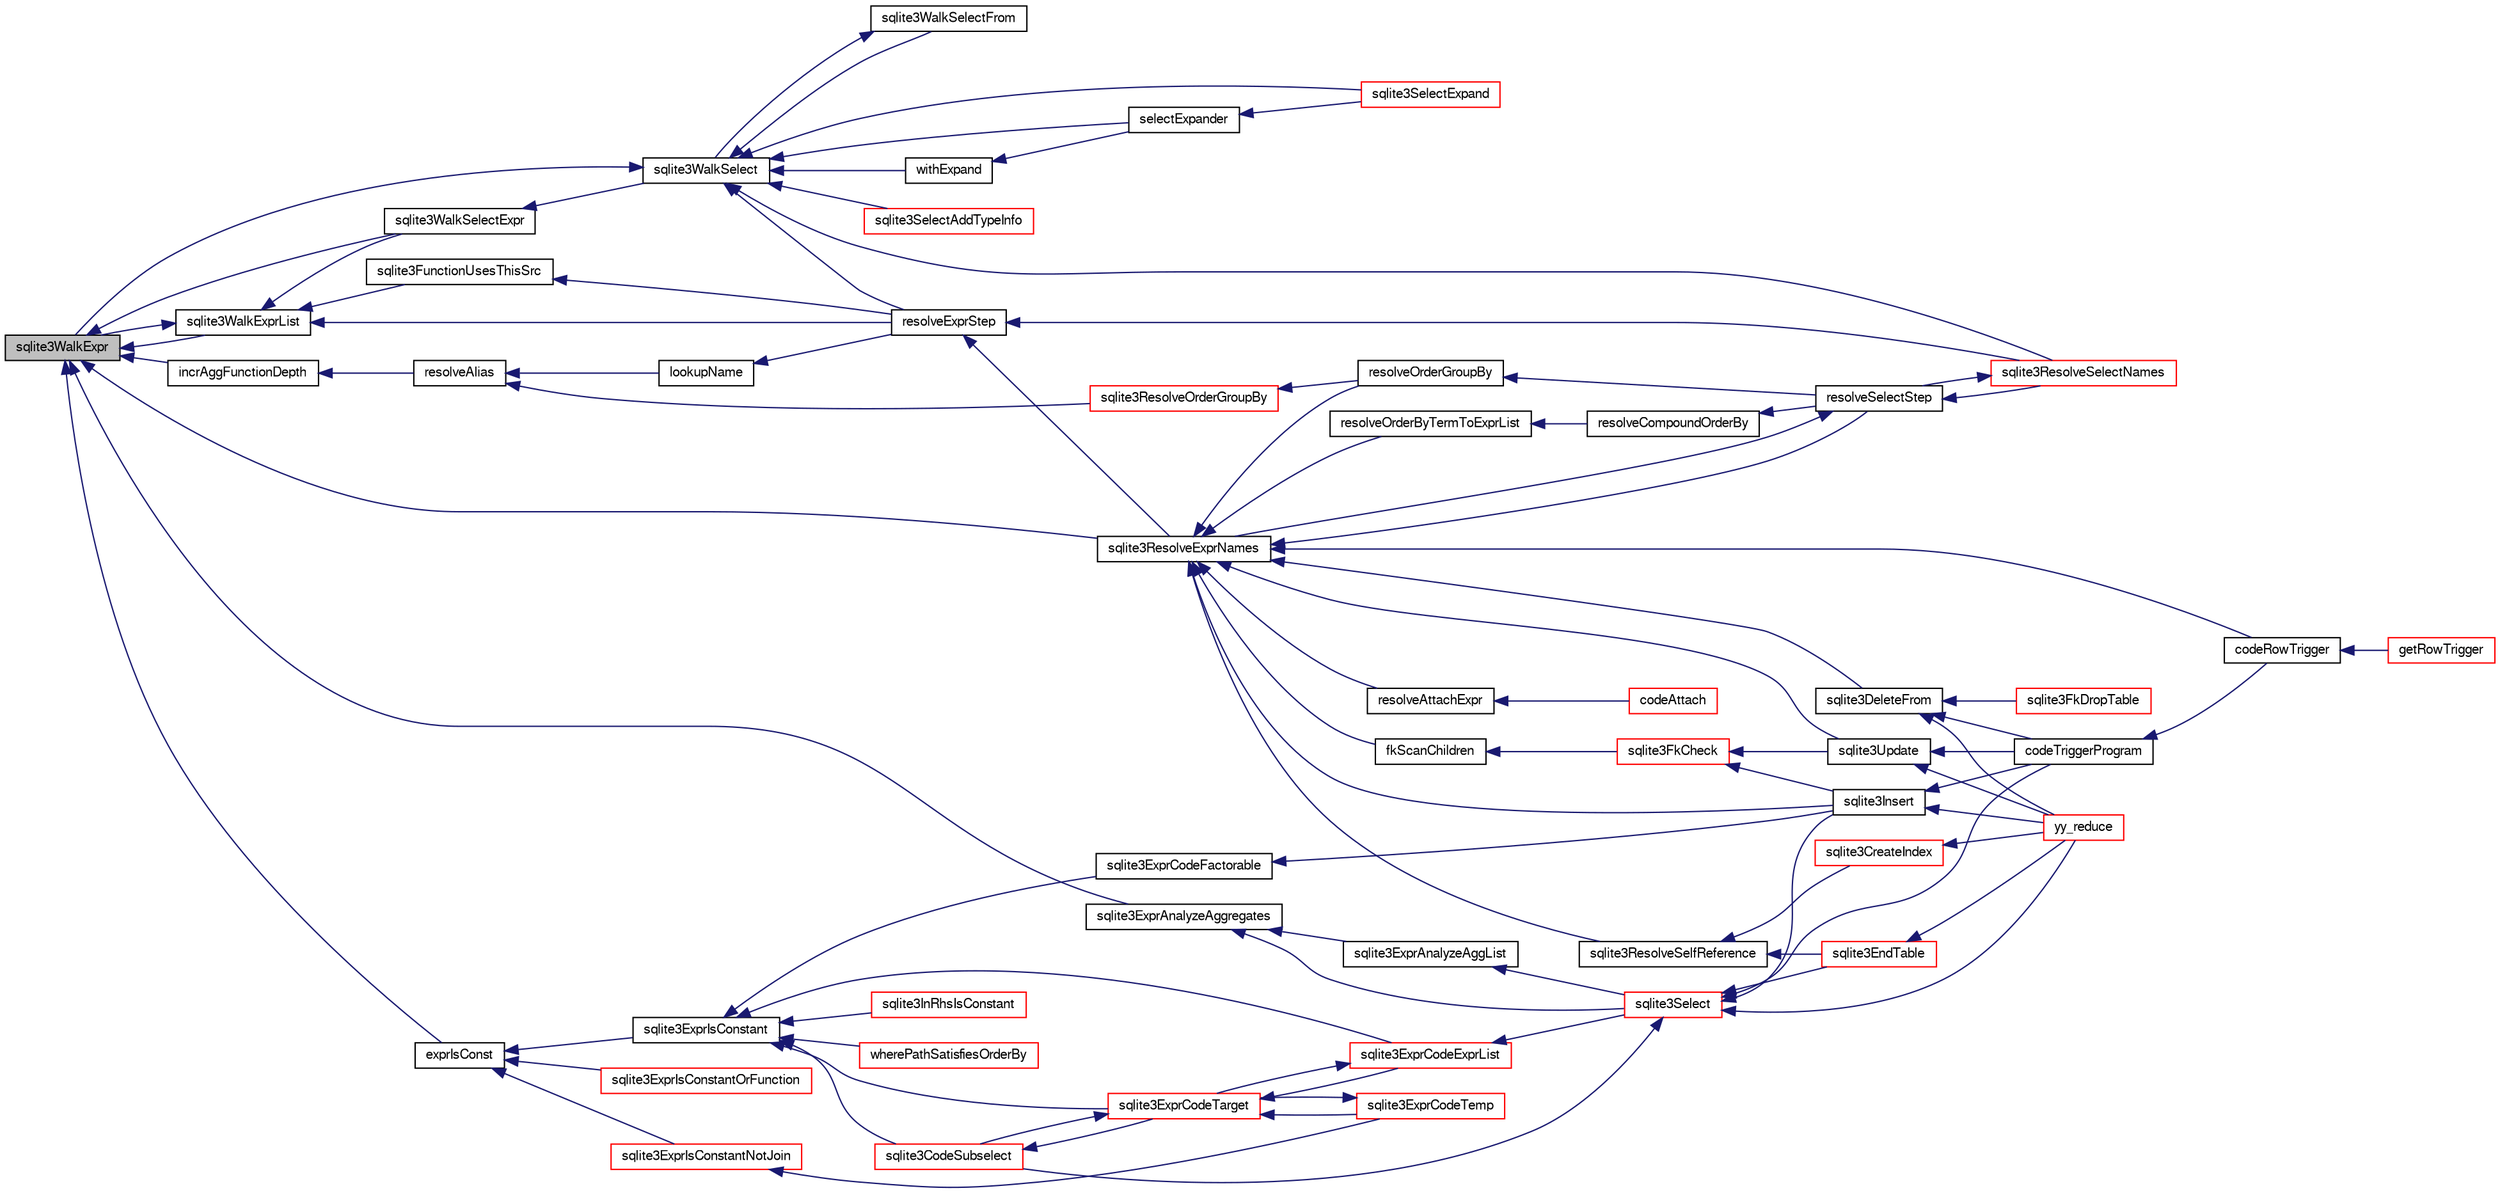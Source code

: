 digraph "sqlite3WalkExpr"
{
  edge [fontname="FreeSans",fontsize="10",labelfontname="FreeSans",labelfontsize="10"];
  node [fontname="FreeSans",fontsize="10",shape=record];
  rankdir="LR";
  Node813341 [label="sqlite3WalkExpr",height=0.2,width=0.4,color="black", fillcolor="grey75", style="filled", fontcolor="black"];
  Node813341 -> Node813342 [dir="back",color="midnightblue",fontsize="10",style="solid",fontname="FreeSans"];
  Node813342 [label="sqlite3WalkExprList",height=0.2,width=0.4,color="black", fillcolor="white", style="filled",URL="$sqlite3_8c.html#a436c8eb5cdac53ea15cd6b06645356ae"];
  Node813342 -> Node813341 [dir="back",color="midnightblue",fontsize="10",style="solid",fontname="FreeSans"];
  Node813342 -> Node813343 [dir="back",color="midnightblue",fontsize="10",style="solid",fontname="FreeSans"];
  Node813343 [label="sqlite3WalkSelectExpr",height=0.2,width=0.4,color="black", fillcolor="white", style="filled",URL="$sqlite3_8c.html#a5a2c8da5f377d9f52d96293e6b34c660"];
  Node813343 -> Node813344 [dir="back",color="midnightblue",fontsize="10",style="solid",fontname="FreeSans"];
  Node813344 [label="sqlite3WalkSelect",height=0.2,width=0.4,color="black", fillcolor="white", style="filled",URL="$sqlite3_8c.html#a7c7c772166f45c62ea98fea7bb737b63"];
  Node813344 -> Node813341 [dir="back",color="midnightblue",fontsize="10",style="solid",fontname="FreeSans"];
  Node813344 -> Node813345 [dir="back",color="midnightblue",fontsize="10",style="solid",fontname="FreeSans"];
  Node813345 [label="sqlite3WalkSelectFrom",height=0.2,width=0.4,color="black", fillcolor="white", style="filled",URL="$sqlite3_8c.html#a49a2f6da604a451e52ab3a12f588189f"];
  Node813345 -> Node813344 [dir="back",color="midnightblue",fontsize="10",style="solid",fontname="FreeSans"];
  Node813344 -> Node813346 [dir="back",color="midnightblue",fontsize="10",style="solid",fontname="FreeSans"];
  Node813346 [label="resolveExprStep",height=0.2,width=0.4,color="black", fillcolor="white", style="filled",URL="$sqlite3_8c.html#a0687a8650fd8a4ebbf5c2c5a75a8fb13"];
  Node813346 -> Node813347 [dir="back",color="midnightblue",fontsize="10",style="solid",fontname="FreeSans"];
  Node813347 [label="sqlite3ResolveExprNames",height=0.2,width=0.4,color="black", fillcolor="white", style="filled",URL="$sqlite3_8c.html#a537cf717a3f847807d3a3fd65da636ad"];
  Node813347 -> Node813348 [dir="back",color="midnightblue",fontsize="10",style="solid",fontname="FreeSans"];
  Node813348 [label="resolveOrderByTermToExprList",height=0.2,width=0.4,color="black", fillcolor="white", style="filled",URL="$sqlite3_8c.html#ac7f7eabdc769257622ad90aac3e02fe6"];
  Node813348 -> Node813349 [dir="back",color="midnightblue",fontsize="10",style="solid",fontname="FreeSans"];
  Node813349 [label="resolveCompoundOrderBy",height=0.2,width=0.4,color="black", fillcolor="white", style="filled",URL="$sqlite3_8c.html#a462c5aa49cfd6aad6a92fa60ddefc569"];
  Node813349 -> Node813350 [dir="back",color="midnightblue",fontsize="10",style="solid",fontname="FreeSans"];
  Node813350 [label="resolveSelectStep",height=0.2,width=0.4,color="black", fillcolor="white", style="filled",URL="$sqlite3_8c.html#a0b9015a9e505c63fd104dcbad672c814"];
  Node813350 -> Node813347 [dir="back",color="midnightblue",fontsize="10",style="solid",fontname="FreeSans"];
  Node813350 -> Node813351 [dir="back",color="midnightblue",fontsize="10",style="solid",fontname="FreeSans"];
  Node813351 [label="sqlite3ResolveSelectNames",height=0.2,width=0.4,color="red", fillcolor="white", style="filled",URL="$sqlite3_8c.html#a0cf10c480643b1ab9eaa02056a400734"];
  Node813351 -> Node813350 [dir="back",color="midnightblue",fontsize="10",style="solid",fontname="FreeSans"];
  Node813347 -> Node813428 [dir="back",color="midnightblue",fontsize="10",style="solid",fontname="FreeSans"];
  Node813428 [label="resolveOrderGroupBy",height=0.2,width=0.4,color="black", fillcolor="white", style="filled",URL="$sqlite3_8c.html#a4dc8ed6177a5de887eae1010992e3d00"];
  Node813428 -> Node813350 [dir="back",color="midnightblue",fontsize="10",style="solid",fontname="FreeSans"];
  Node813347 -> Node813350 [dir="back",color="midnightblue",fontsize="10",style="solid",fontname="FreeSans"];
  Node813347 -> Node813429 [dir="back",color="midnightblue",fontsize="10",style="solid",fontname="FreeSans"];
  Node813429 [label="sqlite3ResolveSelfReference",height=0.2,width=0.4,color="black", fillcolor="white", style="filled",URL="$sqlite3_8c.html#ab524095a849de78f8728167d19336094"];
  Node813429 -> Node813354 [dir="back",color="midnightblue",fontsize="10",style="solid",fontname="FreeSans"];
  Node813354 [label="sqlite3EndTable",height=0.2,width=0.4,color="red", fillcolor="white", style="filled",URL="$sqlite3_8c.html#a7b5f2c66c0f0b6f819d970ca389768b0"];
  Node813354 -> Node813356 [dir="back",color="midnightblue",fontsize="10",style="solid",fontname="FreeSans"];
  Node813356 [label="yy_reduce",height=0.2,width=0.4,color="red", fillcolor="white", style="filled",URL="$sqlite3_8c.html#a7c419a9b25711c666a9a2449ef377f14"];
  Node813429 -> Node813388 [dir="back",color="midnightblue",fontsize="10",style="solid",fontname="FreeSans"];
  Node813388 [label="sqlite3CreateIndex",height=0.2,width=0.4,color="red", fillcolor="white", style="filled",URL="$sqlite3_8c.html#a8dbe5e590ab6c58a8c45f34f7c81e825"];
  Node813388 -> Node813356 [dir="back",color="midnightblue",fontsize="10",style="solid",fontname="FreeSans"];
  Node813347 -> Node813430 [dir="back",color="midnightblue",fontsize="10",style="solid",fontname="FreeSans"];
  Node813430 [label="resolveAttachExpr",height=0.2,width=0.4,color="black", fillcolor="white", style="filled",URL="$sqlite3_8c.html#a2b0ae2ee3fae38ccc805f582a9ce38f5"];
  Node813430 -> Node813403 [dir="back",color="midnightblue",fontsize="10",style="solid",fontname="FreeSans"];
  Node813403 [label="codeAttach",height=0.2,width=0.4,color="red", fillcolor="white", style="filled",URL="$sqlite3_8c.html#ade4e9e30d828a19c191fdcb098676d5b"];
  Node813347 -> Node813361 [dir="back",color="midnightblue",fontsize="10",style="solid",fontname="FreeSans"];
  Node813361 [label="sqlite3DeleteFrom",height=0.2,width=0.4,color="black", fillcolor="white", style="filled",URL="$sqlite3_8c.html#ab9b4b45349188b49eabb23f94608a091"];
  Node813361 -> Node813362 [dir="back",color="midnightblue",fontsize="10",style="solid",fontname="FreeSans"];
  Node813362 [label="sqlite3FkDropTable",height=0.2,width=0.4,color="red", fillcolor="white", style="filled",URL="$sqlite3_8c.html#a1218c6fc74e89152ceaa4760e82f5ef9"];
  Node813361 -> Node813363 [dir="back",color="midnightblue",fontsize="10",style="solid",fontname="FreeSans"];
  Node813363 [label="codeTriggerProgram",height=0.2,width=0.4,color="black", fillcolor="white", style="filled",URL="$sqlite3_8c.html#a120801f59d9281d201d2ff4b2606836e"];
  Node813363 -> Node813364 [dir="back",color="midnightblue",fontsize="10",style="solid",fontname="FreeSans"];
  Node813364 [label="codeRowTrigger",height=0.2,width=0.4,color="black", fillcolor="white", style="filled",URL="$sqlite3_8c.html#a463cea5aaaf388b560b206570a0022fc"];
  Node813364 -> Node813365 [dir="back",color="midnightblue",fontsize="10",style="solid",fontname="FreeSans"];
  Node813365 [label="getRowTrigger",height=0.2,width=0.4,color="red", fillcolor="white", style="filled",URL="$sqlite3_8c.html#a69626ef20b540d1a2b19cf56f3f45689"];
  Node813361 -> Node813356 [dir="back",color="midnightblue",fontsize="10",style="solid",fontname="FreeSans"];
  Node813347 -> Node813397 [dir="back",color="midnightblue",fontsize="10",style="solid",fontname="FreeSans"];
  Node813397 [label="fkScanChildren",height=0.2,width=0.4,color="black", fillcolor="white", style="filled",URL="$sqlite3_8c.html#a67c9dcb484336b3155e7a82a037d4691"];
  Node813397 -> Node813398 [dir="back",color="midnightblue",fontsize="10",style="solid",fontname="FreeSans"];
  Node813398 [label="sqlite3FkCheck",height=0.2,width=0.4,color="red", fillcolor="white", style="filled",URL="$sqlite3_8c.html#aa38fb76c7d6f48f19772877a41703b92"];
  Node813398 -> Node813370 [dir="back",color="midnightblue",fontsize="10",style="solid",fontname="FreeSans"];
  Node813370 [label="sqlite3Insert",height=0.2,width=0.4,color="black", fillcolor="white", style="filled",URL="$sqlite3_8c.html#a5b17c9c2000bae6bdff8e6be48d7dc2b"];
  Node813370 -> Node813363 [dir="back",color="midnightblue",fontsize="10",style="solid",fontname="FreeSans"];
  Node813370 -> Node813356 [dir="back",color="midnightblue",fontsize="10",style="solid",fontname="FreeSans"];
  Node813398 -> Node813371 [dir="back",color="midnightblue",fontsize="10",style="solid",fontname="FreeSans"];
  Node813371 [label="sqlite3Update",height=0.2,width=0.4,color="black", fillcolor="white", style="filled",URL="$sqlite3_8c.html#ac5aa67c46e8cc8174566fabe6809fafa"];
  Node813371 -> Node813363 [dir="back",color="midnightblue",fontsize="10",style="solid",fontname="FreeSans"];
  Node813371 -> Node813356 [dir="back",color="midnightblue",fontsize="10",style="solid",fontname="FreeSans"];
  Node813347 -> Node813370 [dir="back",color="midnightblue",fontsize="10",style="solid",fontname="FreeSans"];
  Node813347 -> Node813364 [dir="back",color="midnightblue",fontsize="10",style="solid",fontname="FreeSans"];
  Node813347 -> Node813371 [dir="back",color="midnightblue",fontsize="10",style="solid",fontname="FreeSans"];
  Node813346 -> Node813351 [dir="back",color="midnightblue",fontsize="10",style="solid",fontname="FreeSans"];
  Node813344 -> Node813351 [dir="back",color="midnightblue",fontsize="10",style="solid",fontname="FreeSans"];
  Node813344 -> Node813431 [dir="back",color="midnightblue",fontsize="10",style="solid",fontname="FreeSans"];
  Node813431 [label="withExpand",height=0.2,width=0.4,color="black", fillcolor="white", style="filled",URL="$sqlite3_8c.html#abfe30ddf22391eeda2da9ba60c23bf0b"];
  Node813431 -> Node813375 [dir="back",color="midnightblue",fontsize="10",style="solid",fontname="FreeSans"];
  Node813375 [label="selectExpander",height=0.2,width=0.4,color="black", fillcolor="white", style="filled",URL="$sqlite3_8c.html#abee977318fbf74531340c6e41b0ca953"];
  Node813375 -> Node813376 [dir="back",color="midnightblue",fontsize="10",style="solid",fontname="FreeSans"];
  Node813376 [label="sqlite3SelectExpand",height=0.2,width=0.4,color="red", fillcolor="white", style="filled",URL="$sqlite3_8c.html#ae55acd1d8219505e629c2148950fa3de"];
  Node813344 -> Node813375 [dir="back",color="midnightblue",fontsize="10",style="solid",fontname="FreeSans"];
  Node813344 -> Node813376 [dir="back",color="midnightblue",fontsize="10",style="solid",fontname="FreeSans"];
  Node813344 -> Node813432 [dir="back",color="midnightblue",fontsize="10",style="solid",fontname="FreeSans"];
  Node813432 [label="sqlite3SelectAddTypeInfo",height=0.2,width=0.4,color="red", fillcolor="white", style="filled",URL="$sqlite3_8c.html#a7d22b0625164daa7f99dcce132ef7b4d"];
  Node813342 -> Node813346 [dir="back",color="midnightblue",fontsize="10",style="solid",fontname="FreeSans"];
  Node813342 -> Node813433 [dir="back",color="midnightblue",fontsize="10",style="solid",fontname="FreeSans"];
  Node813433 [label="sqlite3FunctionUsesThisSrc",height=0.2,width=0.4,color="black", fillcolor="white", style="filled",URL="$sqlite3_8c.html#a0849194f7cd323ddb77e5ca831339cf6"];
  Node813433 -> Node813346 [dir="back",color="midnightblue",fontsize="10",style="solid",fontname="FreeSans"];
  Node813341 -> Node813343 [dir="back",color="midnightblue",fontsize="10",style="solid",fontname="FreeSans"];
  Node813341 -> Node813434 [dir="back",color="midnightblue",fontsize="10",style="solid",fontname="FreeSans"];
  Node813434 [label="incrAggFunctionDepth",height=0.2,width=0.4,color="black", fillcolor="white", style="filled",URL="$sqlite3_8c.html#aeddf1db5c262b308a910713da0ef7d5c"];
  Node813434 -> Node813435 [dir="back",color="midnightblue",fontsize="10",style="solid",fontname="FreeSans"];
  Node813435 [label="resolveAlias",height=0.2,width=0.4,color="black", fillcolor="white", style="filled",URL="$sqlite3_8c.html#af5aa683bef5c0eff80a792aa8a968167"];
  Node813435 -> Node813436 [dir="back",color="midnightblue",fontsize="10",style="solid",fontname="FreeSans"];
  Node813436 [label="lookupName",height=0.2,width=0.4,color="black", fillcolor="white", style="filled",URL="$sqlite3_8c.html#a9ee032f52b5e8bb82a72b574af904999"];
  Node813436 -> Node813346 [dir="back",color="midnightblue",fontsize="10",style="solid",fontname="FreeSans"];
  Node813435 -> Node813437 [dir="back",color="midnightblue",fontsize="10",style="solid",fontname="FreeSans"];
  Node813437 [label="sqlite3ResolveOrderGroupBy",height=0.2,width=0.4,color="red", fillcolor="white", style="filled",URL="$sqlite3_8c.html#a2a1f1cd476b6007d2b2b0a9160dfb1eb"];
  Node813437 -> Node813428 [dir="back",color="midnightblue",fontsize="10",style="solid",fontname="FreeSans"];
  Node813341 -> Node813347 [dir="back",color="midnightblue",fontsize="10",style="solid",fontname="FreeSans"];
  Node813341 -> Node813438 [dir="back",color="midnightblue",fontsize="10",style="solid",fontname="FreeSans"];
  Node813438 [label="exprIsConst",height=0.2,width=0.4,color="black", fillcolor="white", style="filled",URL="$sqlite3_8c.html#a5b93dd8800ece14ec33f44a1ba2cf4d4"];
  Node813438 -> Node813439 [dir="back",color="midnightblue",fontsize="10",style="solid",fontname="FreeSans"];
  Node813439 [label="sqlite3ExprIsConstant",height=0.2,width=0.4,color="black", fillcolor="white", style="filled",URL="$sqlite3_8c.html#a5612940e28d7d8f6994f756d0b8d9e3a"];
  Node813439 -> Node813440 [dir="back",color="midnightblue",fontsize="10",style="solid",fontname="FreeSans"];
  Node813440 [label="sqlite3InRhsIsConstant",height=0.2,width=0.4,color="red", fillcolor="white", style="filled",URL="$sqlite3_8c.html#aa86274ae36887fb37a9de14c8327e79e"];
  Node813439 -> Node813378 [dir="back",color="midnightblue",fontsize="10",style="solid",fontname="FreeSans"];
  Node813378 [label="sqlite3CodeSubselect",height=0.2,width=0.4,color="red", fillcolor="white", style="filled",URL="$sqlite3_8c.html#aa69b46d2204a1d1b110107a1be12ee0c"];
  Node813378 -> Node813381 [dir="back",color="midnightblue",fontsize="10",style="solid",fontname="FreeSans"];
  Node813381 [label="sqlite3ExprCodeTarget",height=0.2,width=0.4,color="red", fillcolor="white", style="filled",URL="$sqlite3_8c.html#a4f308397a0a3ed299ed31aaa1ae2a293"];
  Node813381 -> Node813378 [dir="back",color="midnightblue",fontsize="10",style="solid",fontname="FreeSans"];
  Node813381 -> Node813382 [dir="back",color="midnightblue",fontsize="10",style="solid",fontname="FreeSans"];
  Node813382 [label="sqlite3ExprCodeTemp",height=0.2,width=0.4,color="red", fillcolor="white", style="filled",URL="$sqlite3_8c.html#a3bc5c1ccb3c5851847e2aeb4a84ae1fc"];
  Node813382 -> Node813381 [dir="back",color="midnightblue",fontsize="10",style="solid",fontname="FreeSans"];
  Node813381 -> Node813412 [dir="back",color="midnightblue",fontsize="10",style="solid",fontname="FreeSans"];
  Node813412 [label="sqlite3ExprCodeExprList",height=0.2,width=0.4,color="red", fillcolor="white", style="filled",URL="$sqlite3_8c.html#a05b2b3dc3de7565de24eb3a2ff4e9566"];
  Node813412 -> Node813381 [dir="back",color="midnightblue",fontsize="10",style="solid",fontname="FreeSans"];
  Node813412 -> Node813377 [dir="back",color="midnightblue",fontsize="10",style="solid",fontname="FreeSans"];
  Node813377 [label="sqlite3Select",height=0.2,width=0.4,color="red", fillcolor="white", style="filled",URL="$sqlite3_8c.html#a2465ee8c956209ba4b272477b7c21a45"];
  Node813377 -> Node813378 [dir="back",color="midnightblue",fontsize="10",style="solid",fontname="FreeSans"];
  Node813377 -> Node813354 [dir="back",color="midnightblue",fontsize="10",style="solid",fontname="FreeSans"];
  Node813377 -> Node813370 [dir="back",color="midnightblue",fontsize="10",style="solid",fontname="FreeSans"];
  Node813377 -> Node813363 [dir="back",color="midnightblue",fontsize="10",style="solid",fontname="FreeSans"];
  Node813377 -> Node813356 [dir="back",color="midnightblue",fontsize="10",style="solid",fontname="FreeSans"];
  Node813439 -> Node813381 [dir="back",color="midnightblue",fontsize="10",style="solid",fontname="FreeSans"];
  Node813439 -> Node813401 [dir="back",color="midnightblue",fontsize="10",style="solid",fontname="FreeSans"];
  Node813401 [label="sqlite3ExprCodeFactorable",height=0.2,width=0.4,color="black", fillcolor="white", style="filled",URL="$sqlite3_8c.html#a843f7fd58eec5a683c1fd8435fcd1e84"];
  Node813401 -> Node813370 [dir="back",color="midnightblue",fontsize="10",style="solid",fontname="FreeSans"];
  Node813439 -> Node813412 [dir="back",color="midnightblue",fontsize="10",style="solid",fontname="FreeSans"];
  Node813439 -> Node813419 [dir="back",color="midnightblue",fontsize="10",style="solid",fontname="FreeSans"];
  Node813419 [label="wherePathSatisfiesOrderBy",height=0.2,width=0.4,color="red", fillcolor="white", style="filled",URL="$sqlite3_8c.html#a0d0fdea0c17942906bcb742c15cf8861"];
  Node813438 -> Node813441 [dir="back",color="midnightblue",fontsize="10",style="solid",fontname="FreeSans"];
  Node813441 [label="sqlite3ExprIsConstantNotJoin",height=0.2,width=0.4,color="red", fillcolor="white", style="filled",URL="$sqlite3_8c.html#afa15ed1eca55a481fe671d33375b0ec3"];
  Node813441 -> Node813382 [dir="back",color="midnightblue",fontsize="10",style="solid",fontname="FreeSans"];
  Node813438 -> Node813442 [dir="back",color="midnightblue",fontsize="10",style="solid",fontname="FreeSans"];
  Node813442 [label="sqlite3ExprIsConstantOrFunction",height=0.2,width=0.4,color="red", fillcolor="white", style="filled",URL="$sqlite3_8c.html#a038956f3f79b079ce7095af4299c6f2d"];
  Node813341 -> Node813444 [dir="back",color="midnightblue",fontsize="10",style="solid",fontname="FreeSans"];
  Node813444 [label="sqlite3ExprAnalyzeAggregates",height=0.2,width=0.4,color="black", fillcolor="white", style="filled",URL="$sqlite3_8c.html#a37993a67d19990d8bb9bd8bb93d3eee6"];
  Node813444 -> Node813445 [dir="back",color="midnightblue",fontsize="10",style="solid",fontname="FreeSans"];
  Node813445 [label="sqlite3ExprAnalyzeAggList",height=0.2,width=0.4,color="black", fillcolor="white", style="filled",URL="$sqlite3_8c.html#ad2faad4ff685aea8e3fbf839b8fb95a2"];
  Node813445 -> Node813377 [dir="back",color="midnightblue",fontsize="10",style="solid",fontname="FreeSans"];
  Node813444 -> Node813377 [dir="back",color="midnightblue",fontsize="10",style="solid",fontname="FreeSans"];
}
